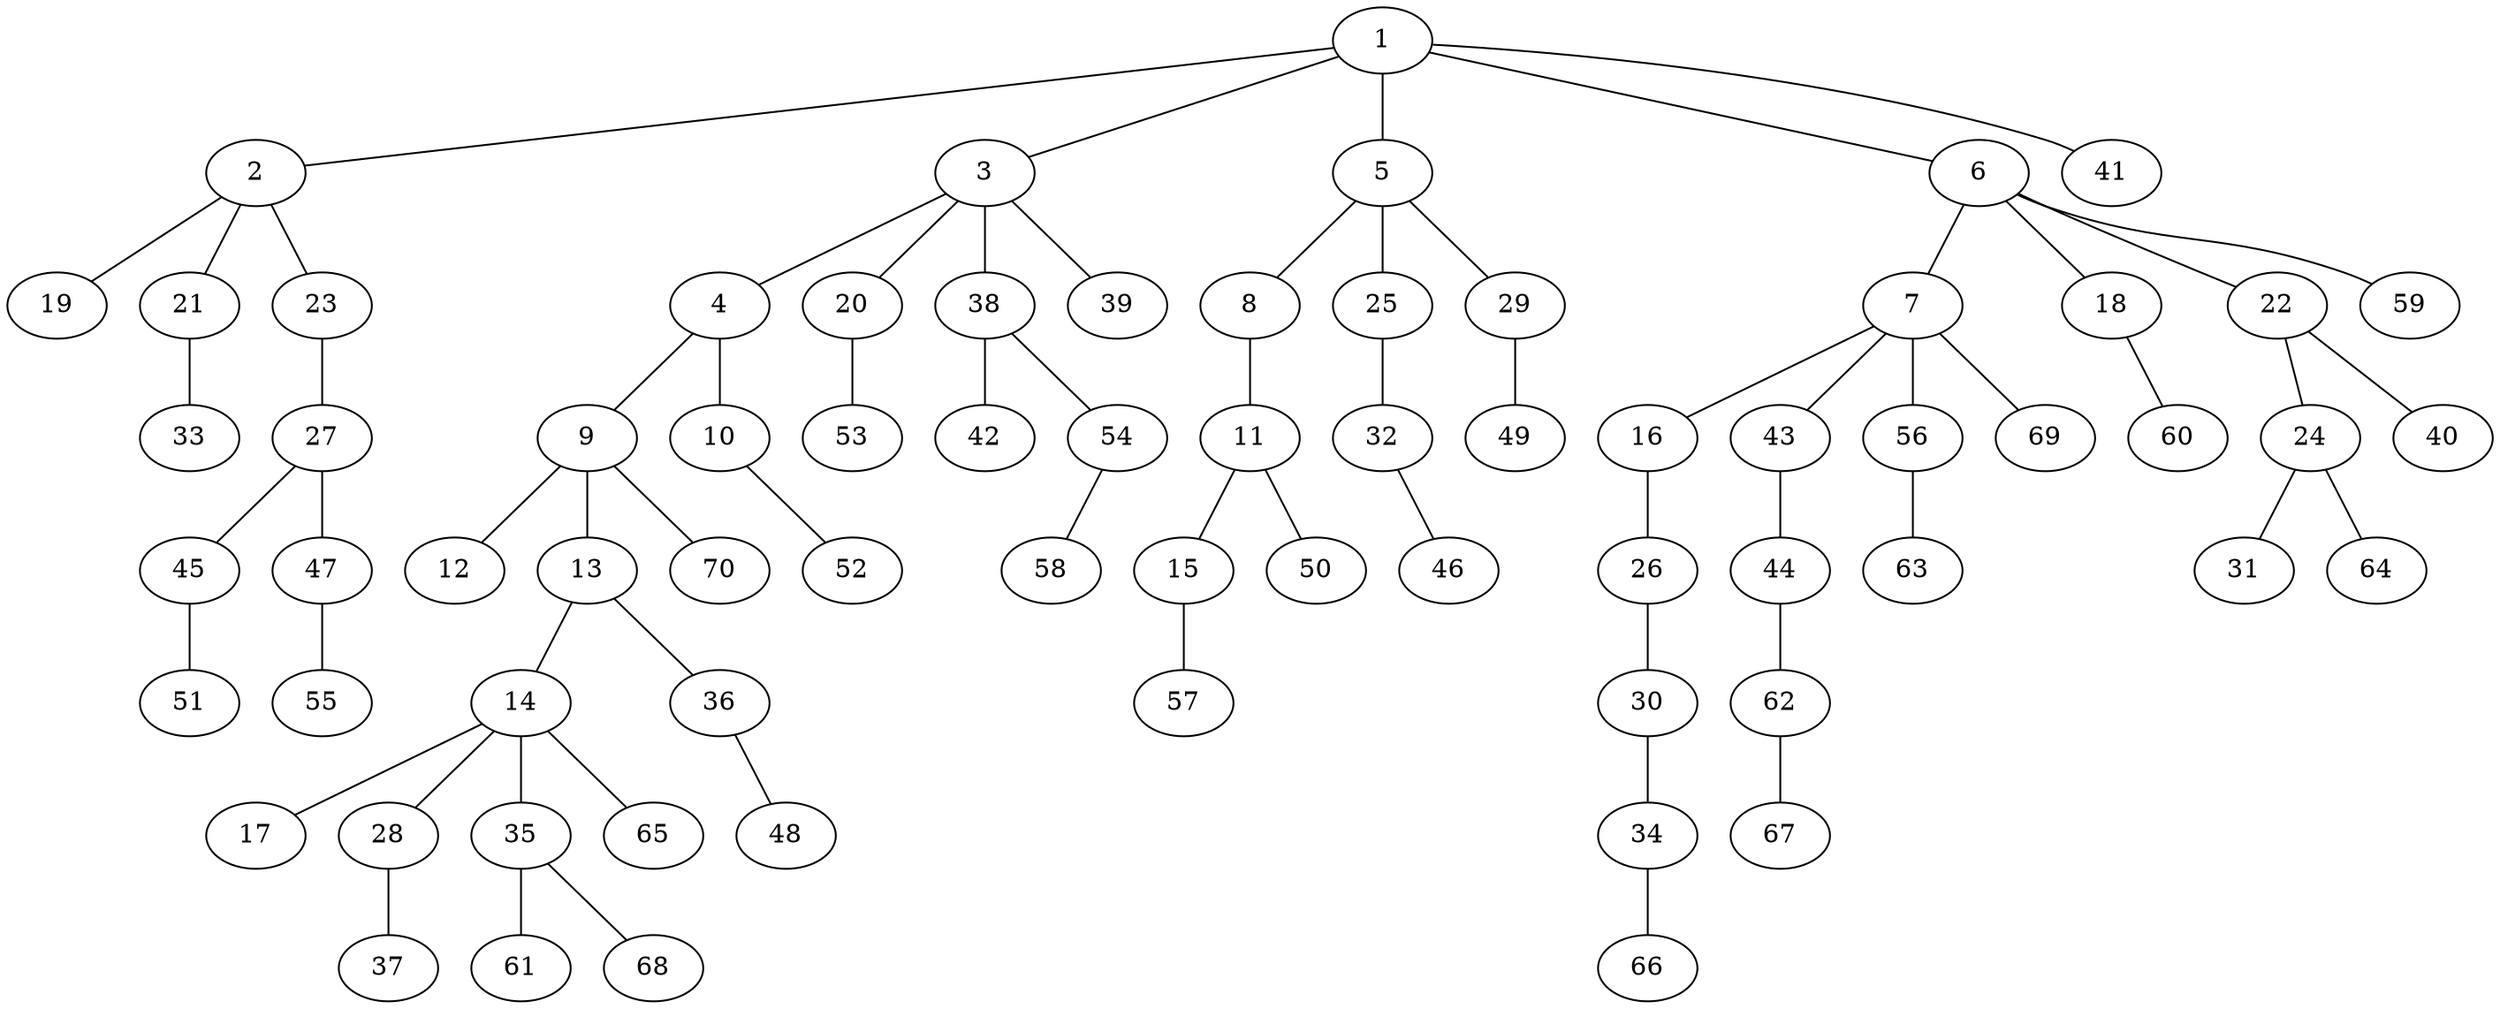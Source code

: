 graph graphname {1--2
1--3
1--5
1--6
1--41
2--19
2--21
2--23
3--4
3--20
3--38
3--39
4--9
4--10
5--8
5--25
5--29
6--7
6--18
6--22
6--59
7--16
7--43
7--56
7--69
8--11
9--12
9--13
9--70
10--52
11--15
11--50
13--14
13--36
14--17
14--28
14--35
14--65
15--57
16--26
18--60
20--53
21--33
22--24
22--40
23--27
24--31
24--64
25--32
26--30
27--45
27--47
28--37
29--49
30--34
32--46
34--66
35--61
35--68
36--48
38--42
38--54
43--44
44--62
45--51
47--55
54--58
56--63
62--67
}